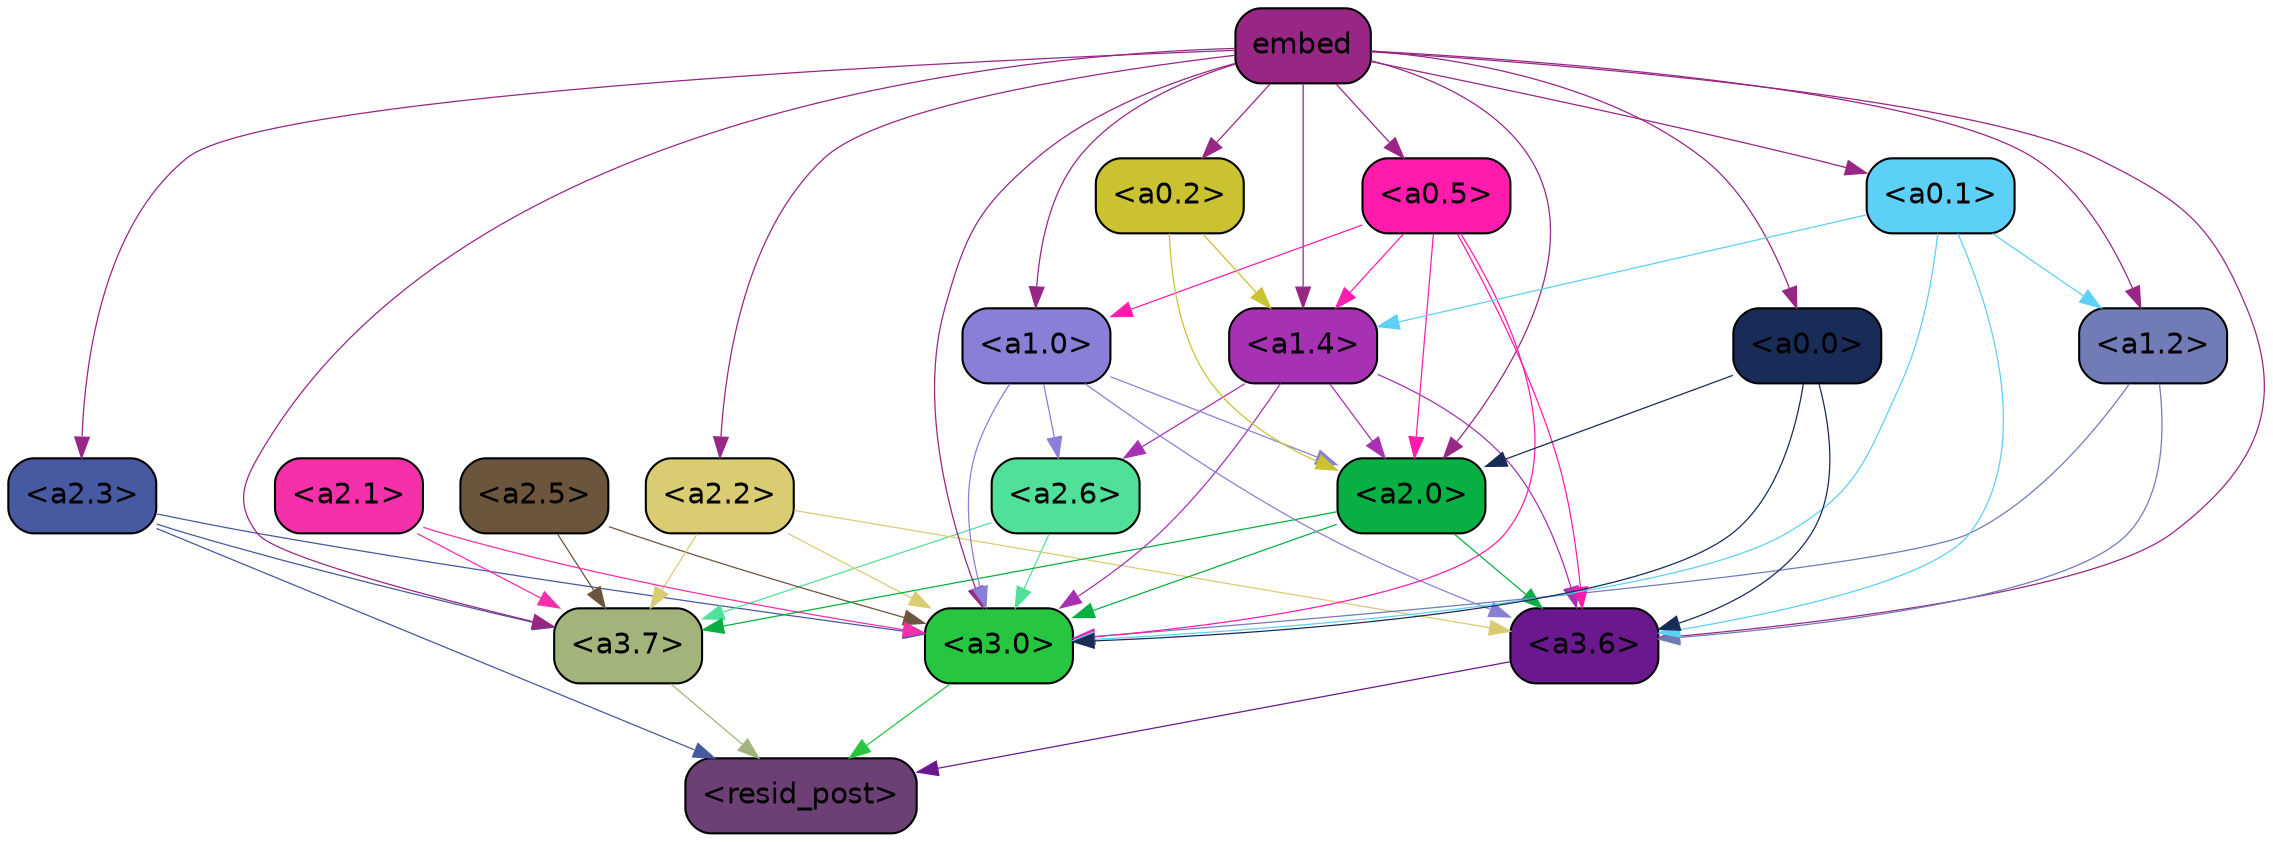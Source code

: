 strict digraph "" {
	graph [bgcolor=transparent,
		layout=dot,
		overlap=false,
		splines=true
	];
	"<a3.7>"	[color=black,
		fillcolor="#a2b37b",
		fontname=Helvetica,
		shape=box,
		style="filled, rounded"];
	"<resid_post>"	[color=black,
		fillcolor="#6d4075",
		fontname=Helvetica,
		shape=box,
		style="filled, rounded"];
	"<a3.7>" -> "<resid_post>"	[color="#a2b37b",
		penwidth=0.6];
	"<a3.6>"	[color=black,
		fillcolor="#6b188f",
		fontname=Helvetica,
		shape=box,
		style="filled, rounded"];
	"<a3.6>" -> "<resid_post>"	[color="#6b188f",
		penwidth=0.6];
	"<a3.0>"	[color=black,
		fillcolor="#26c640",
		fontname=Helvetica,
		shape=box,
		style="filled, rounded"];
	"<a3.0>" -> "<resid_post>"	[color="#26c640",
		penwidth=0.6];
	"<a2.3>"	[color=black,
		fillcolor="#4759a0",
		fontname=Helvetica,
		shape=box,
		style="filled, rounded"];
	"<a2.3>" -> "<a3.7>"	[color="#4759a0",
		penwidth=0.6];
	"<a2.3>" -> "<resid_post>"	[color="#4759a0",
		penwidth=0.6];
	"<a2.3>" -> "<a3.0>"	[color="#4759a0",
		penwidth=0.6];
	"<a2.6>"	[color=black,
		fillcolor="#51e099",
		fontname=Helvetica,
		shape=box,
		style="filled, rounded"];
	"<a2.6>" -> "<a3.7>"	[color="#51e099",
		penwidth=0.6];
	"<a2.6>" -> "<a3.0>"	[color="#51e099",
		penwidth=0.6];
	"<a2.5>"	[color=black,
		fillcolor="#6c553d",
		fontname=Helvetica,
		shape=box,
		style="filled, rounded"];
	"<a2.5>" -> "<a3.7>"	[color="#6c553d",
		penwidth=0.6];
	"<a2.5>" -> "<a3.0>"	[color="#6c553d",
		penwidth=0.6];
	"<a2.2>"	[color=black,
		fillcolor="#d9cc73",
		fontname=Helvetica,
		shape=box,
		style="filled, rounded"];
	"<a2.2>" -> "<a3.7>"	[color="#d9cc73",
		penwidth=0.6];
	"<a2.2>" -> "<a3.6>"	[color="#d9cc73",
		penwidth=0.6];
	"<a2.2>" -> "<a3.0>"	[color="#d9cc73",
		penwidth=0.6];
	"<a2.1>"	[color=black,
		fillcolor="#f62fab",
		fontname=Helvetica,
		shape=box,
		style="filled, rounded"];
	"<a2.1>" -> "<a3.7>"	[color="#f62fab",
		penwidth=0.6];
	"<a2.1>" -> "<a3.0>"	[color="#f62fab",
		penwidth=0.6];
	"<a2.0>"	[color=black,
		fillcolor="#08af42",
		fontname=Helvetica,
		shape=box,
		style="filled, rounded"];
	"<a2.0>" -> "<a3.7>"	[color="#08af42",
		penwidth=0.6];
	"<a2.0>" -> "<a3.6>"	[color="#08af42",
		penwidth=0.6];
	"<a2.0>" -> "<a3.0>"	[color="#08af42",
		penwidth=0.6];
	"<a1.4>"	[color=black,
		fillcolor="#a731b3",
		fontname=Helvetica,
		shape=box,
		style="filled, rounded"];
	"<a1.4>" -> "<a3.6>"	[color="#a731b3",
		penwidth=0.6];
	"<a1.4>" -> "<a3.0>"	[color="#a731b3",
		penwidth=0.6];
	"<a1.4>" -> "<a2.6>"	[color="#a731b3",
		penwidth=0.6];
	"<a1.4>" -> "<a2.0>"	[color="#a731b3",
		penwidth=0.6];
	embed	[color=black,
		fillcolor="#982685",
		fontname=Helvetica,
		shape=box,
		style="filled, rounded"];
	embed -> "<a3.7>"	[color="#982685",
		penwidth=0.6];
	embed -> "<a3.6>"	[color="#982685",
		penwidth=0.6];
	embed -> "<a3.0>"	[color="#982685",
		penwidth=0.6];
	embed -> "<a2.3>"	[color="#982685",
		penwidth=0.6];
	embed -> "<a2.2>"	[color="#982685",
		penwidth=0.6];
	embed -> "<a2.0>"	[color="#982685",
		penwidth=0.6];
	embed -> "<a1.4>"	[color="#982685",
		penwidth=0.6];
	"<a1.2>"	[color=black,
		fillcolor="#717cb6",
		fontname=Helvetica,
		shape=box,
		style="filled, rounded"];
	embed -> "<a1.2>"	[color="#982685",
		penwidth=0.6];
	"<a1.0>"	[color=black,
		fillcolor="#897fd6",
		fontname=Helvetica,
		shape=box,
		style="filled, rounded"];
	embed -> "<a1.0>"	[color="#982685",
		penwidth=0.6];
	"<a0.5>"	[color=black,
		fillcolor="#ff1cad",
		fontname=Helvetica,
		shape=box,
		style="filled, rounded"];
	embed -> "<a0.5>"	[color="#982685",
		penwidth=0.6];
	"<a0.1>"	[color=black,
		fillcolor="#5cd0f6",
		fontname=Helvetica,
		shape=box,
		style="filled, rounded"];
	embed -> "<a0.1>"	[color="#982685",
		penwidth=0.6];
	"<a0.0>"	[color=black,
		fillcolor="#192c57",
		fontname=Helvetica,
		shape=box,
		style="filled, rounded"];
	embed -> "<a0.0>"	[color="#982685",
		penwidth=0.6];
	"<a0.2>"	[color=black,
		fillcolor="#cac231",
		fontname=Helvetica,
		shape=box,
		style="filled, rounded"];
	embed -> "<a0.2>"	[color="#982685",
		penwidth=0.6];
	"<a1.2>" -> "<a3.6>"	[color="#717cb6",
		penwidth=0.6];
	"<a1.2>" -> "<a3.0>"	[color="#717cb6",
		penwidth=0.6];
	"<a1.0>" -> "<a3.6>"	[color="#897fd6",
		penwidth=0.6];
	"<a1.0>" -> "<a3.0>"	[color="#897fd6",
		penwidth=0.6];
	"<a1.0>" -> "<a2.6>"	[color="#897fd6",
		penwidth=0.6];
	"<a1.0>" -> "<a2.0>"	[color="#897fd6",
		penwidth=0.6];
	"<a0.5>" -> "<a3.6>"	[color="#ff1cad",
		penwidth=0.6];
	"<a0.5>" -> "<a3.0>"	[color="#ff1cad",
		penwidth=0.6];
	"<a0.5>" -> "<a2.0>"	[color="#ff1cad",
		penwidth=0.6];
	"<a0.5>" -> "<a1.4>"	[color="#ff1cad",
		penwidth=0.6];
	"<a0.5>" -> "<a1.0>"	[color="#ff1cad",
		penwidth=0.6];
	"<a0.1>" -> "<a3.6>"	[color="#5cd0f6",
		penwidth=0.6];
	"<a0.1>" -> "<a3.0>"	[color="#5cd0f6",
		penwidth=0.6];
	"<a0.1>" -> "<a1.4>"	[color="#5cd0f6",
		penwidth=0.6];
	"<a0.1>" -> "<a1.2>"	[color="#5cd0f6",
		penwidth=0.6];
	"<a0.0>" -> "<a3.6>"	[color="#192c57",
		penwidth=0.6];
	"<a0.0>" -> "<a3.0>"	[color="#192c57",
		penwidth=0.6];
	"<a0.0>" -> "<a2.0>"	[color="#192c57",
		penwidth=0.6];
	"<a0.2>" -> "<a2.0>"	[color="#cac231",
		penwidth=0.6];
	"<a0.2>" -> "<a1.4>"	[color="#cac231",
		penwidth=0.6];
}
